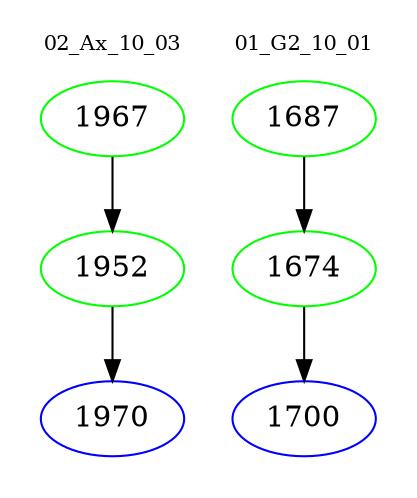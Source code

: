 digraph{
subgraph cluster_0 {
color = white
label = "02_Ax_10_03";
fontsize=10;
T0_1967 [label="1967", color="green"]
T0_1967 -> T0_1952 [color="black"]
T0_1952 [label="1952", color="green"]
T0_1952 -> T0_1970 [color="black"]
T0_1970 [label="1970", color="blue"]
}
subgraph cluster_1 {
color = white
label = "01_G2_10_01";
fontsize=10;
T1_1687 [label="1687", color="green"]
T1_1687 -> T1_1674 [color="black"]
T1_1674 [label="1674", color="green"]
T1_1674 -> T1_1700 [color="black"]
T1_1700 [label="1700", color="blue"]
}
}
